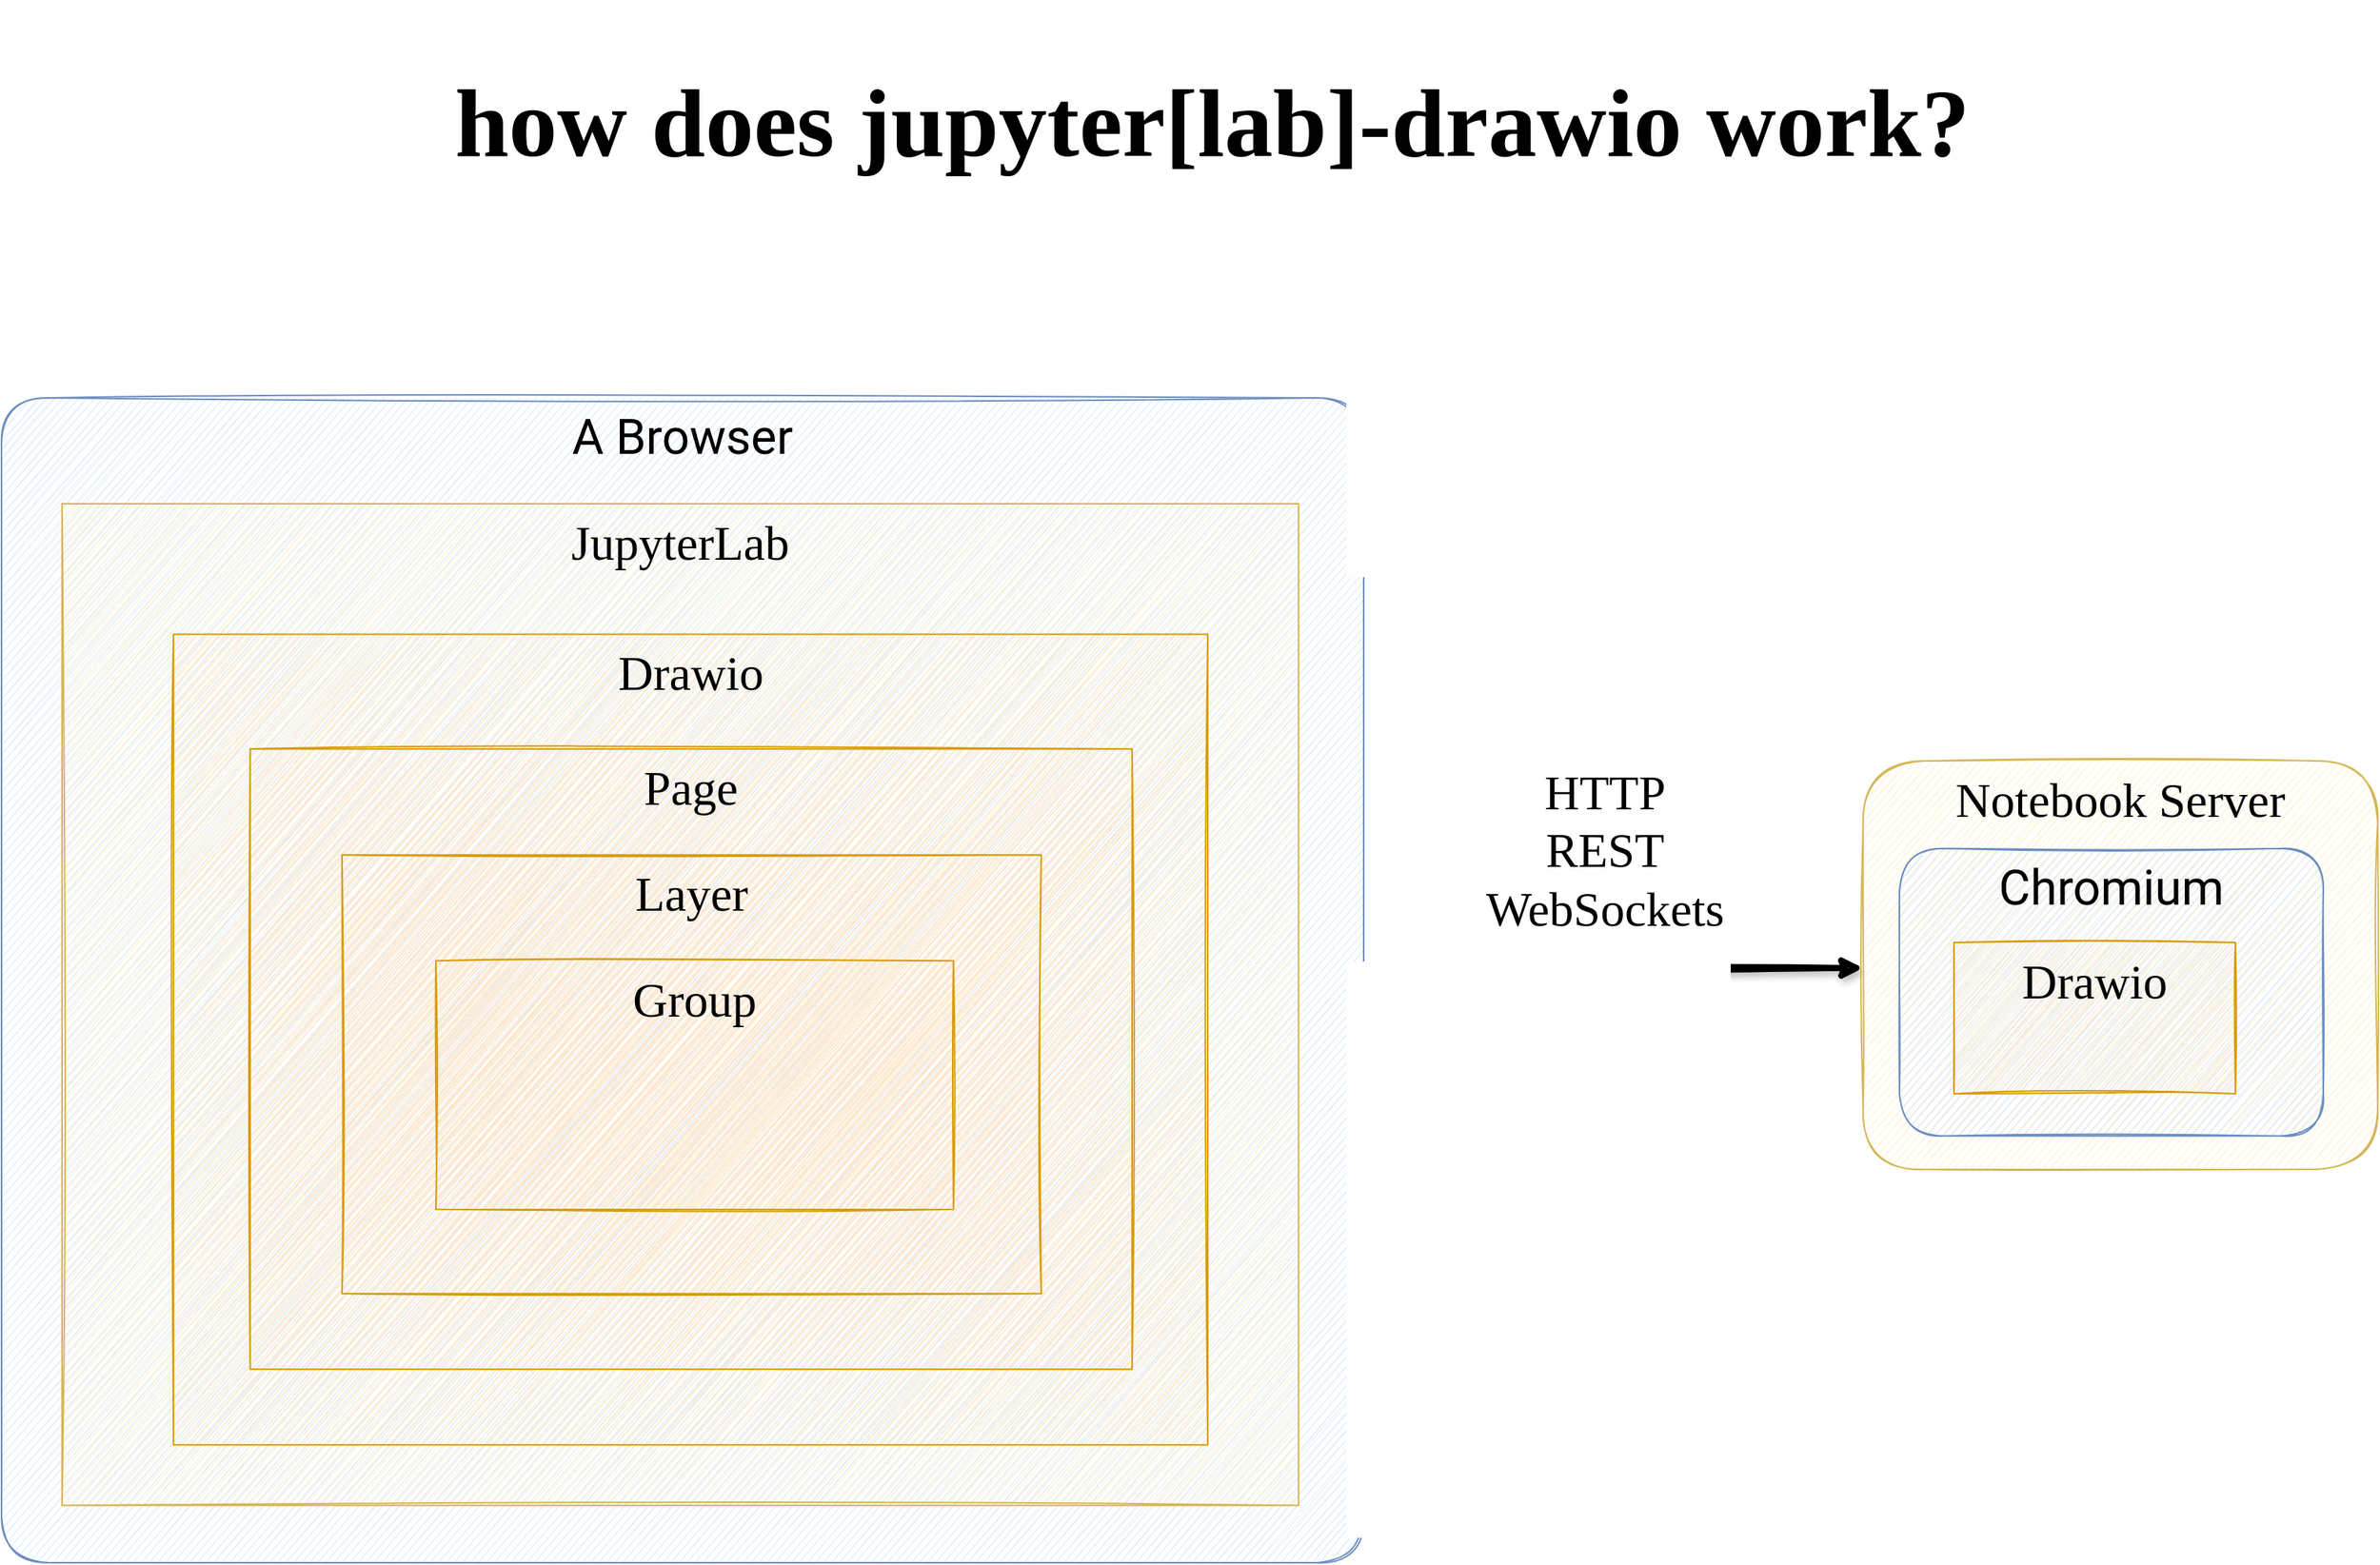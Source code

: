 <mxfile version="13.3.4" pages="2"><diagram id="5ZhnjRkBXyYkzXv5ZA9I" name="how does jupyter[lab]-drawio work?"><mxGraphModel dx="3268" dy="1460" grid="1" gridSize="10" guides="1" tooltips="1" connect="1" arrows="1" fold="1" page="1" pageScale="1" pageWidth="1654" pageHeight="1169" math="0" shadow="0" extFonts="MuseoModerno^https://fonts.googleapis.com/css?family=MuseoModerno"><root><mxCell id="0"/><mxCell id="1" parent="0"/><mxCell id="15" value="" style="endArrow=classic;startArrow=classic;html=1;fontSize=32;sketch=1;shadow=1;strokeWidth=4;" edge="1" parent="1" source="4" target="7"><mxGeometry width="50" height="50" relative="1" as="geometry"><mxPoint x="1040" y="831" as="sourcePoint"/><mxPoint x="1090" y="781" as="targetPoint"/></mxGeometry></mxCell><mxCell id="27" value="HTTP&lt;br&gt;REST&lt;br&gt;WebSockets" style="edgeLabel;html=1;align=center;verticalAlign=middle;resizable=0;points=[];fontSize=32;fontFamily=MuseoModerno;labelBackgroundColor=none;" vertex="1" connectable="0" parent="15"><mxGeometry x="0.108" y="3" relative="1" as="geometry"><mxPoint x="-24.01" y="-76.26" as="offset"/></mxGeometry></mxCell><mxCell id="4" value="A Browser" style="rounded=1;whiteSpace=wrap;html=1;verticalAlign=top;fontSize=32;fillColor=#dae8fc;strokeColor=#6c8ebf;fontFamily=Roboto;arcSize=4;sketch=1;shadow=0;" vertex="1" parent="1"><mxGeometry x="40" y="271" width="900" height="770" as="geometry"/></mxCell><mxCell id="10" value="JupyterLab" style="rounded=0;whiteSpace=wrap;html=1;verticalAlign=top;fontSize=32;fillColor=#fff2cc;strokeColor=#d6b656;fontFamily=MuseoModerno;sketch=1;shadow=0;" vertex="1" parent="1"><mxGeometry x="80.0" y="341" width="816.98" height="662.09" as="geometry"/></mxCell><mxCell id="11" value="Drawio" style="rounded=0;whiteSpace=wrap;html=1;verticalAlign=top;fontSize=32;fillColor=#ffe6cc;strokeColor=#d79b00;fontFamily=MuseoModerno;sketch=1;shadow=0;" vertex="1" parent="1"><mxGeometry x="153.65" y="427.28" width="683.33" height="535.81" as="geometry"/></mxCell><mxCell id="18" value="Page" style="rounded=0;whiteSpace=wrap;html=1;verticalAlign=top;fontSize=32;fillColor=#ffe6cc;strokeColor=#d79b00;fontFamily=MuseoModerno;sketch=1;shadow=0;" vertex="1" parent="1"><mxGeometry x="204.32" y="503.09" width="582.66" height="410" as="geometry"/></mxCell><mxCell id="19" value="Layer" style="rounded=0;whiteSpace=wrap;html=1;verticalAlign=top;fontSize=32;fillColor=#ffe6cc;strokeColor=#d79b00;fontFamily=MuseoModerno;sketch=1;shadow=0;" vertex="1" parent="1"><mxGeometry x="264.98" y="573.09" width="462" height="290" as="geometry"/></mxCell><mxCell id="20" value="Group" style="rounded=0;whiteSpace=wrap;html=1;verticalAlign=top;fontSize=32;fillColor=#ffe6cc;strokeColor=#d79b00;fontFamily=MuseoModerno;sketch=1;shadow=0;" vertex="1" parent="1"><mxGeometry x="326.977" y="643.086" width="342" height="164.337" as="geometry"/></mxCell><mxCell id="7" value="Notebook Server" style="rounded=1;whiteSpace=wrap;html=1;verticalAlign=top;fontSize=32;fontFamily=MuseoModerno;fillColor=#fff2cc;strokeColor=#d6b656;sketch=1;shadow=0;" vertex="1" parent="1"><mxGeometry x="1270" y="511" width="340" height="270" as="geometry"/></mxCell><mxCell id="24" value="Chromium" style="rounded=1;whiteSpace=wrap;html=1;fontFamily=Roboto;fontSize=32;verticalAlign=top;strokeColor=#6c8ebf;fillColor=#dae8fc;sketch=1;shadow=0;" vertex="1" parent="1"><mxGeometry x="1294" y="568.91" width="280" height="190" as="geometry"/></mxCell><mxCell id="23" value="Drawio" style="rounded=0;whiteSpace=wrap;html=1;verticalAlign=top;fontSize=32;fillColor=#ffe6cc;strokeColor=#d79b00;fontFamily=MuseoModerno;sketch=1;shadow=0;" vertex="1" parent="1"><mxGeometry x="1330" y="631" width="186" height="100" as="geometry"/></mxCell><mxCell id="30" value="&lt;h1&gt;how does jupyter[lab]-drawio work?&lt;/h1&gt;" style="text;html=1;strokeColor=none;fillColor=none;align=center;verticalAlign=middle;whiteSpace=wrap;rounded=0;shadow=0;labelBackgroundColor=none;fontFamily=MuseoModerno;fontSize=32;" vertex="1" parent="1"><mxGeometry x="240" y="80" width="1200" height="20" as="geometry"/></mxCell></root></mxGraphModel></diagram><diagram id="ds1ag-1P6NjabvVZ6gNp" name="what else can it do?"><mxGraphModel dx="3268" dy="1460" grid="1" gridSize="10" guides="1" tooltips="1" connect="1" arrows="1" fold="1" page="1" pageScale="1" pageWidth="1654" pageHeight="1169" math="0" shadow="0"><root><mxCell id="UL3k6lmkGIqO4F0wHi1B-0"/><mxCell id="UL3k6lmkGIqO4F0wHi1B-1" parent="UL3k6lmkGIqO4F0wHi1B-0"/><mxCell id="wLe0xGkVkPhR25GNOFp5-0" value="&lt;h1&gt;what else can jupyter[lab]-drawio do?&lt;/h1&gt;" style="text;html=1;strokeColor=none;fillColor=none;align=center;verticalAlign=middle;whiteSpace=wrap;rounded=0;shadow=0;labelBackgroundColor=none;fontFamily=MuseoModerno;fontSize=32;" vertex="1" parent="UL3k6lmkGIqO4F0wHi1B-1"><mxGeometry x="240" y="80" width="1200" height="20" as="geometry"/></mxCell><mxCell id="wLe0xGkVkPhR25GNOFp5-1" value="dot" style="ellipse;whiteSpace=wrap;html=1;shadow=0;labelBackgroundColor=none;fontFamily=MuseoModerno;fontSize=32;" vertex="1" parent="UL3k6lmkGIqO4F0wHi1B-1"><mxGeometry x="600" y="270" width="220" height="130" as="geometry"/></mxCell><mxCell id="wLe0xGkVkPhR25GNOFp5-2" value="networkx" style="ellipse;whiteSpace=wrap;html=1;shadow=0;labelBackgroundColor=none;fontFamily=MuseoModerno;fontSize=32;" vertex="1" parent="UL3k6lmkGIqO4F0wHi1B-1"><mxGeometry x="270" y="480" width="220" height="130" as="geometry"/></mxCell><mxCell id="wLe0xGkVkPhR25GNOFp5-3" value="graphviz" style="ellipse;whiteSpace=wrap;html=1;shadow=0;labelBackgroundColor=none;fontFamily=MuseoModerno;fontSize=32;" vertex="1" parent="UL3k6lmkGIqO4F0wHi1B-1"><mxGeometry x="1040" y="585" width="220" height="130" as="geometry"/></mxCell><mxCell id="wLe0xGkVkPhR25GNOFp5-4" value="svg" style="ellipse;whiteSpace=wrap;html=1;shadow=0;labelBackgroundColor=none;fontFamily=MuseoModerno;fontSize=32;" vertex="1" parent="UL3k6lmkGIqO4F0wHi1B-1"><mxGeometry x="1434" y="330" width="220" height="130" as="geometry"/></mxCell><mxCell id="wLe0xGkVkPhR25GNOFp5-5" value="" style="endArrow=classic;html=1;shadow=1;strokeWidth=4;fontFamily=MuseoModerno;fontSize=32;" edge="1" parent="UL3k6lmkGIqO4F0wHi1B-1" source="wLe0xGkVkPhR25GNOFp5-1" target="wLe0xGkVkPhR25GNOFp5-3"><mxGeometry width="50" height="50" relative="1" as="geometry"><mxPoint x="1110" y="610" as="sourcePoint"/><mxPoint x="1160" y="560" as="targetPoint"/></mxGeometry></mxCell><mxCell id="wLe0xGkVkPhR25GNOFp5-6" value="" style="endArrow=classic;html=1;shadow=1;strokeWidth=4;fontFamily=MuseoModerno;fontSize=32;" edge="1" parent="UL3k6lmkGIqO4F0wHi1B-1" source="wLe0xGkVkPhR25GNOFp5-3" target="wLe0xGkVkPhR25GNOFp5-4"><mxGeometry width="50" height="50" relative="1" as="geometry"><mxPoint x="1099.996" y="300.001" as="sourcePoint"/><mxPoint x="1399.905" y="514.765" as="targetPoint"/></mxGeometry></mxCell><mxCell id="wLe0xGkVkPhR25GNOFp5-7" value="" style="endArrow=classic;html=1;shadow=1;strokeWidth=4;fontFamily=MuseoModerno;fontSize=32;" edge="1" parent="UL3k6lmkGIqO4F0wHi1B-1" source="wLe0xGkVkPhR25GNOFp5-2" target="wLe0xGkVkPhR25GNOFp5-1"><mxGeometry width="50" height="50" relative="1" as="geometry"><mxPoint x="609.996" y="540.001" as="sourcePoint"/><mxPoint x="909.905" y="754.765" as="targetPoint"/></mxGeometry></mxCell><mxCell id="wLe0xGkVkPhR25GNOFp5-9" value="png" style="ellipse;whiteSpace=wrap;html=1;shadow=0;labelBackgroundColor=none;fontFamily=MuseoModerno;fontSize=32;" vertex="1" parent="UL3k6lmkGIqO4F0wHi1B-1"><mxGeometry x="1410" y="640" width="220" height="130" as="geometry"/></mxCell><mxCell id="wLe0xGkVkPhR25GNOFp5-10" value="" style="endArrow=classic;html=1;shadow=1;strokeWidth=4;fontFamily=MuseoModerno;fontSize=32;" edge="1" parent="UL3k6lmkGIqO4F0wHi1B-1" source="wLe0xGkVkPhR25GNOFp5-3" target="wLe0xGkVkPhR25GNOFp5-9"><mxGeometry width="50" height="50" relative="1" as="geometry"><mxPoint x="1310.001" y="669.058" as="sourcePoint"/><mxPoint x="1555.543" y="509.996" as="targetPoint"/></mxGeometry></mxCell></root></mxGraphModel></diagram></mxfile>